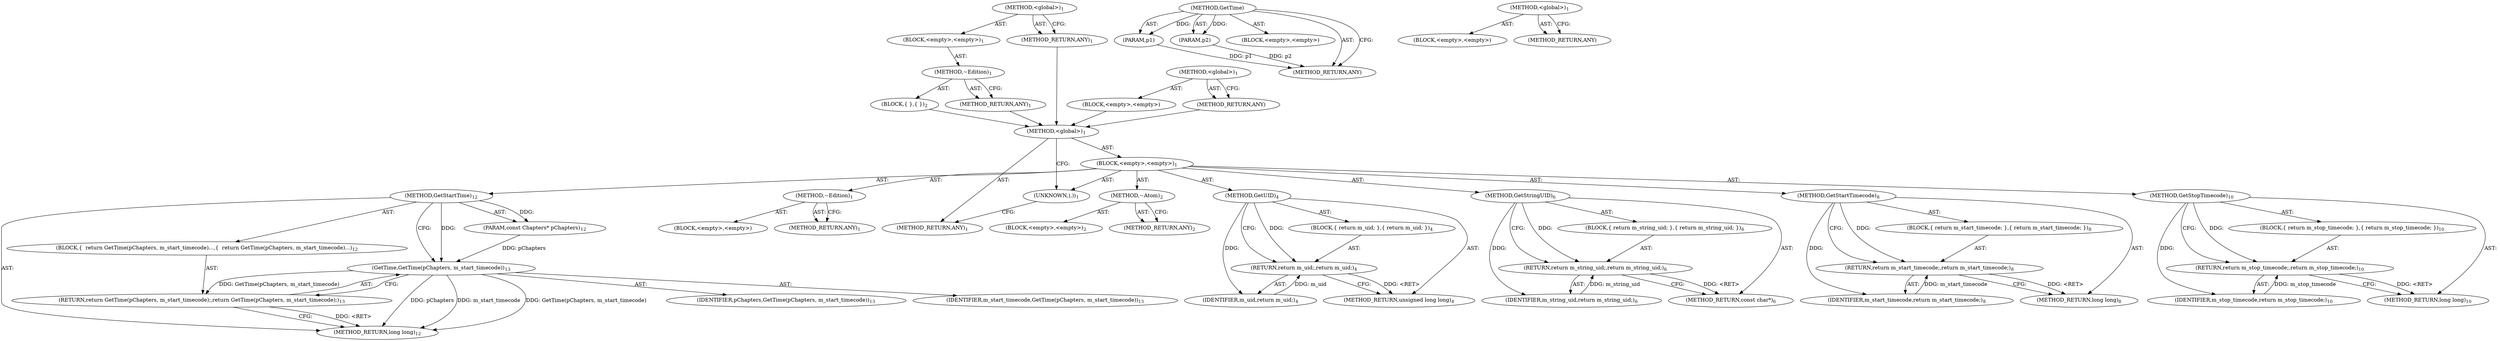 digraph "&lt;global&gt;" {
vulnerable_6 [label=<(METHOD,&lt;global&gt;)<SUB>1</SUB>>];
vulnerable_7 [label=<(BLOCK,&lt;empty&gt;,&lt;empty&gt;)<SUB>1</SUB>>];
vulnerable_8 [label=<(METHOD,~Edition)<SUB>1</SUB>>];
vulnerable_9 [label=<(BLOCK,{
 },{
 })<SUB>2</SUB>>];
vulnerable_10 [label=<(METHOD_RETURN,ANY)<SUB>1</SUB>>];
vulnerable_12 [label=<(METHOD_RETURN,ANY)<SUB>1</SUB>>];
vulnerable_19 [label=<(METHOD,&lt;global&gt;)<SUB>1</SUB>>];
vulnerable_20 [label=<(BLOCK,&lt;empty&gt;,&lt;empty&gt;)>];
vulnerable_21 [label=<(METHOD_RETURN,ANY)>];
fixed_41 [label=<(METHOD,GetStartTime)<SUB>12</SUB>>];
fixed_42 [label=<(PARAM,const Chapters* pChapters)<SUB>12</SUB>>];
fixed_43 [label=<(BLOCK,{
  return GetTime(pChapters, m_start_timecode)...,{
  return GetTime(pChapters, m_start_timecode)...)<SUB>12</SUB>>];
fixed_44 [label=<(RETURN,return GetTime(pChapters, m_start_timecode);,return GetTime(pChapters, m_start_timecode);)<SUB>13</SUB>>];
fixed_45 [label=<(GetTime,GetTime(pChapters, m_start_timecode))<SUB>13</SUB>>];
fixed_46 [label=<(IDENTIFIER,pChapters,GetTime(pChapters, m_start_timecode))<SUB>13</SUB>>];
fixed_47 [label=<(IDENTIFIER,m_start_timecode,GetTime(pChapters, m_start_timecode))<SUB>13</SUB>>];
fixed_48 [label=<(METHOD_RETURN,long long)<SUB>12</SUB>>];
fixed_6 [label=<(METHOD,&lt;global&gt;)<SUB>1</SUB>>];
fixed_7 [label=<(BLOCK,&lt;empty&gt;,&lt;empty&gt;)<SUB>1</SUB>>];
fixed_8 [label=<(METHOD,~Edition)<SUB>1</SUB>>];
fixed_9 [label=<(BLOCK,&lt;empty&gt;,&lt;empty&gt;)>];
fixed_10 [label=<(METHOD_RETURN,ANY)<SUB>1</SUB>>];
fixed_12 [label=<(UNKNOWN,),))<SUB>1</SUB>>];
fixed_13 [label=<(METHOD,~Atom)<SUB>2</SUB>>];
fixed_14 [label=<(BLOCK,&lt;empty&gt;,&lt;empty&gt;)<SUB>2</SUB>>];
fixed_15 [label=<(METHOD_RETURN,ANY)<SUB>2</SUB>>];
fixed_17 [label=<(METHOD,GetUID)<SUB>4</SUB>>];
fixed_18 [label=<(BLOCK,{ return m_uid; },{ return m_uid; })<SUB>4</SUB>>];
fixed_19 [label=<(RETURN,return m_uid;,return m_uid;)<SUB>4</SUB>>];
fixed_20 [label=<(IDENTIFIER,m_uid,return m_uid;)<SUB>4</SUB>>];
fixed_21 [label=<(METHOD_RETURN,unsigned long long)<SUB>4</SUB>>];
fixed_23 [label=<(METHOD,GetStringUID)<SUB>6</SUB>>];
fixed_24 [label=<(BLOCK,{ return m_string_uid; },{ return m_string_uid; })<SUB>6</SUB>>];
fixed_25 [label=<(RETURN,return m_string_uid;,return m_string_uid;)<SUB>6</SUB>>];
fixed_26 [label=<(IDENTIFIER,m_string_uid,return m_string_uid;)<SUB>6</SUB>>];
fixed_27 [label=<(METHOD_RETURN,const char*)<SUB>6</SUB>>];
fixed_29 [label=<(METHOD,GetStartTimecode)<SUB>8</SUB>>];
fixed_30 [label=<(BLOCK,{ return m_start_timecode; },{ return m_start_timecode; })<SUB>8</SUB>>];
fixed_31 [label=<(RETURN,return m_start_timecode;,return m_start_timecode;)<SUB>8</SUB>>];
fixed_32 [label=<(IDENTIFIER,m_start_timecode,return m_start_timecode;)<SUB>8</SUB>>];
fixed_33 [label=<(METHOD_RETURN,long long)<SUB>8</SUB>>];
fixed_35 [label=<(METHOD,GetStopTimecode)<SUB>10</SUB>>];
fixed_36 [label=<(BLOCK,{ return m_stop_timecode; },{ return m_stop_timecode; })<SUB>10</SUB>>];
fixed_37 [label=<(RETURN,return m_stop_timecode;,return m_stop_timecode;)<SUB>10</SUB>>];
fixed_38 [label=<(IDENTIFIER,m_stop_timecode,return m_stop_timecode;)<SUB>10</SUB>>];
fixed_39 [label=<(METHOD_RETURN,long long)<SUB>10</SUB>>];
fixed_50 [label=<(METHOD_RETURN,ANY)<SUB>1</SUB>>];
fixed_71 [label=<(METHOD,GetTime)>];
fixed_72 [label=<(PARAM,p1)>];
fixed_73 [label=<(PARAM,p2)>];
fixed_74 [label=<(BLOCK,&lt;empty&gt;,&lt;empty&gt;)>];
fixed_75 [label=<(METHOD_RETURN,ANY)>];
fixed_65 [label=<(METHOD,&lt;global&gt;)<SUB>1</SUB>>];
fixed_66 [label=<(BLOCK,&lt;empty&gt;,&lt;empty&gt;)>];
fixed_67 [label=<(METHOD_RETURN,ANY)>];
vulnerable_6 -> vulnerable_7  [key=0, label="AST: "];
vulnerable_6 -> vulnerable_12  [key=0, label="AST: "];
vulnerable_6 -> vulnerable_12  [key=1, label="CFG: "];
vulnerable_7 -> vulnerable_8  [key=0, label="AST: "];
vulnerable_8 -> vulnerable_9  [key=0, label="AST: "];
vulnerable_8 -> vulnerable_10  [key=0, label="AST: "];
vulnerable_8 -> vulnerable_10  [key=1, label="CFG: "];
vulnerable_9 -> fixed_6  [key=0];
vulnerable_10 -> fixed_6  [key=0];
vulnerable_12 -> fixed_6  [key=0];
vulnerable_19 -> vulnerable_20  [key=0, label="AST: "];
vulnerable_19 -> vulnerable_21  [key=0, label="AST: "];
vulnerable_19 -> vulnerable_21  [key=1, label="CFG: "];
vulnerable_20 -> fixed_6  [key=0];
vulnerable_21 -> fixed_6  [key=0];
fixed_41 -> fixed_42  [key=0, label="AST: "];
fixed_41 -> fixed_42  [key=1, label="DDG: "];
fixed_41 -> fixed_43  [key=0, label="AST: "];
fixed_41 -> fixed_48  [key=0, label="AST: "];
fixed_41 -> fixed_45  [key=0, label="CFG: "];
fixed_41 -> fixed_45  [key=1, label="DDG: "];
fixed_42 -> fixed_45  [key=0, label="DDG: pChapters"];
fixed_43 -> fixed_44  [key=0, label="AST: "];
fixed_44 -> fixed_45  [key=0, label="AST: "];
fixed_44 -> fixed_48  [key=0, label="CFG: "];
fixed_44 -> fixed_48  [key=1, label="DDG: &lt;RET&gt;"];
fixed_45 -> fixed_46  [key=0, label="AST: "];
fixed_45 -> fixed_47  [key=0, label="AST: "];
fixed_45 -> fixed_44  [key=0, label="CFG: "];
fixed_45 -> fixed_44  [key=1, label="DDG: GetTime(pChapters, m_start_timecode)"];
fixed_45 -> fixed_48  [key=0, label="DDG: pChapters"];
fixed_45 -> fixed_48  [key=1, label="DDG: m_start_timecode"];
fixed_45 -> fixed_48  [key=2, label="DDG: GetTime(pChapters, m_start_timecode)"];
fixed_6 -> fixed_7  [key=0, label="AST: "];
fixed_6 -> fixed_50  [key=0, label="AST: "];
fixed_6 -> fixed_12  [key=0, label="CFG: "];
fixed_7 -> fixed_8  [key=0, label="AST: "];
fixed_7 -> fixed_12  [key=0, label="AST: "];
fixed_7 -> fixed_13  [key=0, label="AST: "];
fixed_7 -> fixed_17  [key=0, label="AST: "];
fixed_7 -> fixed_23  [key=0, label="AST: "];
fixed_7 -> fixed_29  [key=0, label="AST: "];
fixed_7 -> fixed_35  [key=0, label="AST: "];
fixed_7 -> fixed_41  [key=0, label="AST: "];
fixed_8 -> fixed_9  [key=0, label="AST: "];
fixed_8 -> fixed_10  [key=0, label="AST: "];
fixed_8 -> fixed_10  [key=1, label="CFG: "];
fixed_12 -> fixed_50  [key=0, label="CFG: "];
fixed_13 -> fixed_14  [key=0, label="AST: "];
fixed_13 -> fixed_15  [key=0, label="AST: "];
fixed_13 -> fixed_15  [key=1, label="CFG: "];
fixed_17 -> fixed_18  [key=0, label="AST: "];
fixed_17 -> fixed_21  [key=0, label="AST: "];
fixed_17 -> fixed_19  [key=0, label="CFG: "];
fixed_17 -> fixed_19  [key=1, label="DDG: "];
fixed_17 -> fixed_20  [key=0, label="DDG: "];
fixed_18 -> fixed_19  [key=0, label="AST: "];
fixed_19 -> fixed_20  [key=0, label="AST: "];
fixed_19 -> fixed_21  [key=0, label="CFG: "];
fixed_19 -> fixed_21  [key=1, label="DDG: &lt;RET&gt;"];
fixed_20 -> fixed_19  [key=0, label="DDG: m_uid"];
fixed_23 -> fixed_24  [key=0, label="AST: "];
fixed_23 -> fixed_27  [key=0, label="AST: "];
fixed_23 -> fixed_25  [key=0, label="CFG: "];
fixed_23 -> fixed_25  [key=1, label="DDG: "];
fixed_23 -> fixed_26  [key=0, label="DDG: "];
fixed_24 -> fixed_25  [key=0, label="AST: "];
fixed_25 -> fixed_26  [key=0, label="AST: "];
fixed_25 -> fixed_27  [key=0, label="CFG: "];
fixed_25 -> fixed_27  [key=1, label="DDG: &lt;RET&gt;"];
fixed_26 -> fixed_25  [key=0, label="DDG: m_string_uid"];
fixed_29 -> fixed_30  [key=0, label="AST: "];
fixed_29 -> fixed_33  [key=0, label="AST: "];
fixed_29 -> fixed_31  [key=0, label="CFG: "];
fixed_29 -> fixed_31  [key=1, label="DDG: "];
fixed_29 -> fixed_32  [key=0, label="DDG: "];
fixed_30 -> fixed_31  [key=0, label="AST: "];
fixed_31 -> fixed_32  [key=0, label="AST: "];
fixed_31 -> fixed_33  [key=0, label="CFG: "];
fixed_31 -> fixed_33  [key=1, label="DDG: &lt;RET&gt;"];
fixed_32 -> fixed_31  [key=0, label="DDG: m_start_timecode"];
fixed_35 -> fixed_36  [key=0, label="AST: "];
fixed_35 -> fixed_39  [key=0, label="AST: "];
fixed_35 -> fixed_37  [key=0, label="CFG: "];
fixed_35 -> fixed_37  [key=1, label="DDG: "];
fixed_35 -> fixed_38  [key=0, label="DDG: "];
fixed_36 -> fixed_37  [key=0, label="AST: "];
fixed_37 -> fixed_38  [key=0, label="AST: "];
fixed_37 -> fixed_39  [key=0, label="CFG: "];
fixed_37 -> fixed_39  [key=1, label="DDG: &lt;RET&gt;"];
fixed_38 -> fixed_37  [key=0, label="DDG: m_stop_timecode"];
fixed_71 -> fixed_72  [key=0, label="AST: "];
fixed_71 -> fixed_72  [key=1, label="DDG: "];
fixed_71 -> fixed_74  [key=0, label="AST: "];
fixed_71 -> fixed_73  [key=0, label="AST: "];
fixed_71 -> fixed_73  [key=1, label="DDG: "];
fixed_71 -> fixed_75  [key=0, label="AST: "];
fixed_71 -> fixed_75  [key=1, label="CFG: "];
fixed_72 -> fixed_75  [key=0, label="DDG: p1"];
fixed_73 -> fixed_75  [key=0, label="DDG: p2"];
fixed_65 -> fixed_66  [key=0, label="AST: "];
fixed_65 -> fixed_67  [key=0, label="AST: "];
fixed_65 -> fixed_67  [key=1, label="CFG: "];
}
